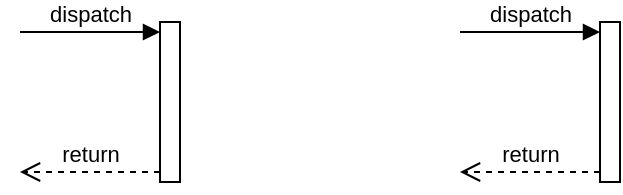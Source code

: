<mxfile version="21.8.2" type="github">
  <diagram name="第 1 页" id="9rJuiLObZStRfZBeUiqh">
    <mxGraphModel dx="1239" dy="817" grid="1" gridSize="10" guides="1" tooltips="1" connect="1" arrows="1" fold="1" page="1" pageScale="1" pageWidth="827" pageHeight="1169" math="0" shadow="0">
      <root>
        <mxCell id="0" />
        <mxCell id="1" parent="0" />
        <mxCell id="zoQzGJ2Rwn-7RfDfZShO-8" value="" style="html=1;points=[[0,0,0,0,5],[0,1,0,0,-5],[1,0,0,0,5],[1,1,0,0,-5]];perimeter=orthogonalPerimeter;outlineConnect=0;targetShapes=umlLifeline;portConstraint=eastwest;newEdgeStyle={&quot;curved&quot;:0,&quot;rounded&quot;:0};" parent="1" vertex="1">
          <mxGeometry x="370" y="380" width="10" height="80" as="geometry" />
        </mxCell>
        <mxCell id="zoQzGJ2Rwn-7RfDfZShO-9" value="dispatch" style="html=1;verticalAlign=bottom;endArrow=block;curved=0;rounded=0;entryX=0;entryY=0;entryDx=0;entryDy=5;" parent="1" target="zoQzGJ2Rwn-7RfDfZShO-8" edge="1">
          <mxGeometry relative="1" as="geometry">
            <mxPoint x="300" y="385" as="sourcePoint" />
          </mxGeometry>
        </mxCell>
        <mxCell id="zoQzGJ2Rwn-7RfDfZShO-10" value="return" style="html=1;verticalAlign=bottom;endArrow=open;dashed=1;endSize=8;curved=0;rounded=0;exitX=0;exitY=1;exitDx=0;exitDy=-5;" parent="1" source="zoQzGJ2Rwn-7RfDfZShO-8" edge="1">
          <mxGeometry relative="1" as="geometry">
            <mxPoint x="300" y="455" as="targetPoint" />
          </mxGeometry>
        </mxCell>
        <mxCell id="zoQzGJ2Rwn-7RfDfZShO-11" value="" style="html=1;points=[[0,0,0,0,5],[0,1,0,0,-5],[1,0,0,0,5],[1,1,0,0,-5]];perimeter=orthogonalPerimeter;outlineConnect=0;targetShapes=umlLifeline;portConstraint=eastwest;newEdgeStyle={&quot;curved&quot;:0,&quot;rounded&quot;:0};" parent="1" vertex="1">
          <mxGeometry x="590" y="380" width="10" height="80" as="geometry" />
        </mxCell>
        <mxCell id="zoQzGJ2Rwn-7RfDfZShO-12" value="dispatch" style="html=1;verticalAlign=bottom;endArrow=block;curved=0;rounded=0;entryX=0;entryY=0;entryDx=0;entryDy=5;" parent="1" target="zoQzGJ2Rwn-7RfDfZShO-11" edge="1">
          <mxGeometry relative="1" as="geometry">
            <mxPoint x="520" y="385" as="sourcePoint" />
          </mxGeometry>
        </mxCell>
        <mxCell id="zoQzGJ2Rwn-7RfDfZShO-13" value="return" style="html=1;verticalAlign=bottom;endArrow=open;dashed=1;endSize=8;curved=0;rounded=0;exitX=0;exitY=1;exitDx=0;exitDy=-5;" parent="1" source="zoQzGJ2Rwn-7RfDfZShO-11" edge="1">
          <mxGeometry relative="1" as="geometry">
            <mxPoint x="520" y="455" as="targetPoint" />
          </mxGeometry>
        </mxCell>
      </root>
    </mxGraphModel>
  </diagram>
</mxfile>
